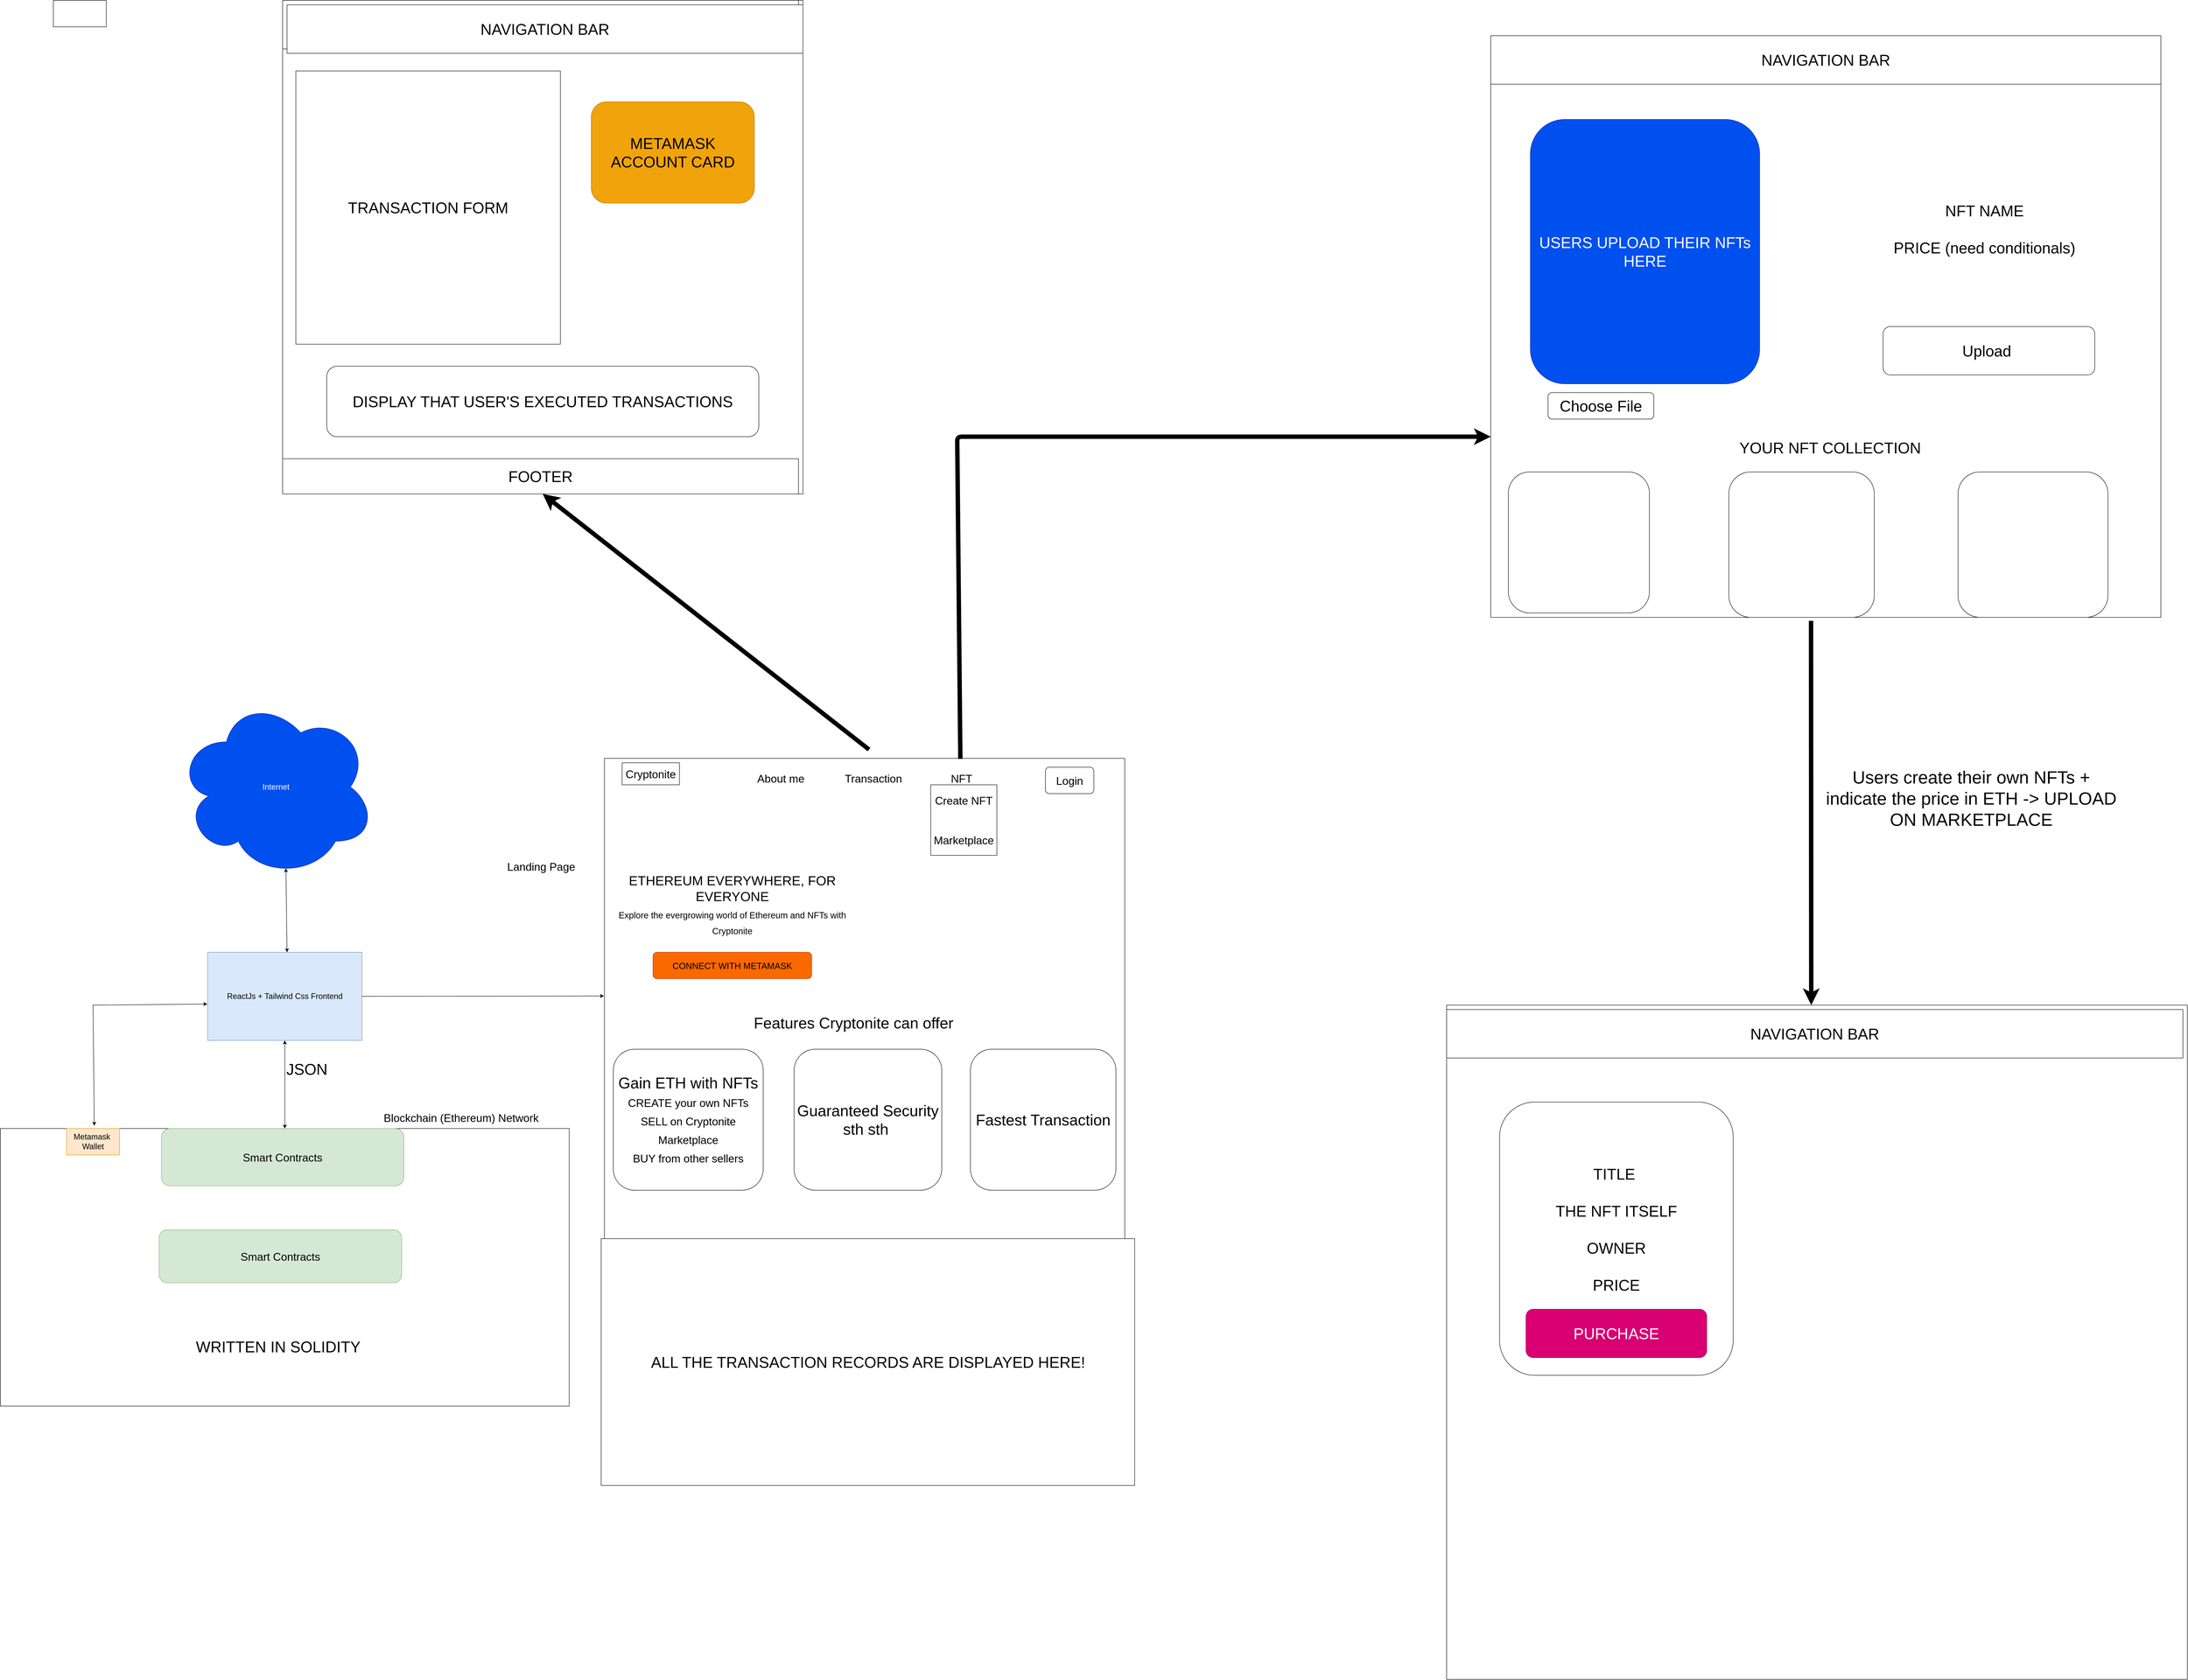 <mxfile>
    <diagram id="MVjbQcnWWn_KTb7CdMTa" name="Page-1">
        <mxGraphModel dx="364" dy="614" grid="1" gridSize="10" guides="1" tooltips="1" connect="1" arrows="1" fold="1" page="1" pageScale="1" pageWidth="19000" pageHeight="20000" math="0" shadow="0">
            <root>
                <mxCell id="0"/>
                <mxCell id="1" parent="0"/>
                <mxCell id="42" value="&lt;font style=&quot;font-size: 18px&quot;&gt;Internet&lt;/font&gt;" style="ellipse;shape=cloud;whiteSpace=wrap;html=1;fillColor=#0050ef;fontColor=#ffffff;strokeColor=#001DBC;" parent="1" vertex="1">
                    <mxGeometry x="6850" y="1870" width="450" height="410" as="geometry"/>
                </mxCell>
                <mxCell id="43" value="" style="endArrow=classic;startArrow=classic;html=1;rounded=0;fontSize=18;exitX=0.55;exitY=0.95;exitDx=0;exitDy=0;exitPerimeter=0;" parent="1" source="42" edge="1">
                    <mxGeometry width="50" height="50" relative="1" as="geometry">
                        <mxPoint x="7330" y="2240" as="sourcePoint"/>
                        <mxPoint x="7100" y="2450" as="targetPoint"/>
                    </mxGeometry>
                </mxCell>
                <mxCell id="44" value="&lt;font color=&quot;#000000&quot;&gt;ReactJs + Tailwind Css Frontend&lt;/font&gt;" style="rounded=0;whiteSpace=wrap;html=1;fontSize=18;fillColor=#dae8fc;strokeColor=#6c8ebf;" parent="1" vertex="1">
                    <mxGeometry x="6920" y="2450" width="350" height="200" as="geometry"/>
                </mxCell>
                <mxCell id="45" value="" style="endArrow=classic;startArrow=classic;html=1;rounded=0;fontSize=18;entryX=0.5;entryY=1;entryDx=0;entryDy=0;" parent="1" target="44" edge="1">
                    <mxGeometry width="50" height="50" relative="1" as="geometry">
                        <mxPoint x="7095" y="2850" as="sourcePoint"/>
                        <mxPoint x="7100" y="2470" as="targetPoint"/>
                    </mxGeometry>
                </mxCell>
                <mxCell id="46" value="" style="endArrow=classic;startArrow=classic;html=1;rounded=0;fontSize=18;entryX=-0.002;entryY=0.588;entryDx=0;entryDy=0;entryPerimeter=0;exitX=0.165;exitY=-0.01;exitDx=0;exitDy=0;exitPerimeter=0;" parent="1" source="47" target="44" edge="1">
                    <mxGeometry width="50" height="50" relative="1" as="geometry">
                        <mxPoint x="6660" y="2810" as="sourcePoint"/>
                        <mxPoint x="6690" y="2620" as="targetPoint"/>
                        <Array as="points">
                            <mxPoint x="6660" y="2570"/>
                        </Array>
                    </mxGeometry>
                </mxCell>
                <mxCell id="47" value="" style="rounded=0;whiteSpace=wrap;html=1;fontSize=18;" parent="1" vertex="1">
                    <mxGeometry x="6450" y="2850" width="1290" height="630" as="geometry"/>
                </mxCell>
                <mxCell id="48" value="&lt;font color=&quot;#000000&quot;&gt;Metamask&amp;nbsp;&lt;br&gt;Wallet&lt;/font&gt;" style="rounded=0;whiteSpace=wrap;html=1;fontSize=18;fillColor=#ffe6cc;strokeColor=#d79b00;" parent="1" vertex="1">
                    <mxGeometry x="6600" y="2850" width="120" height="60" as="geometry"/>
                </mxCell>
                <mxCell id="49" value="&lt;font style=&quot;font-size: 25px&quot;&gt;Blockchain (Ethereum) Network&lt;/font&gt;" style="text;html=1;strokeColor=none;fillColor=none;align=center;verticalAlign=middle;whiteSpace=wrap;rounded=0;fontSize=18;" parent="1" vertex="1">
                    <mxGeometry x="7250" y="2800" width="490" height="50" as="geometry"/>
                </mxCell>
                <mxCell id="50" value="&lt;font color=&quot;#000000&quot;&gt;Smart Contracts&lt;/font&gt;" style="rounded=1;whiteSpace=wrap;html=1;fontSize=25;fillColor=#d5e8d4;strokeColor=#82b366;" parent="1" vertex="1">
                    <mxGeometry x="6815" y="2850" width="550" height="130" as="geometry"/>
                </mxCell>
                <mxCell id="51" value="&lt;font color=&quot;#000000&quot;&gt;Smart Contracts&lt;/font&gt;" style="rounded=1;whiteSpace=wrap;html=1;fontSize=25;fillColor=#d5e8d4;strokeColor=#82b366;" parent="1" vertex="1">
                    <mxGeometry x="6810" y="3080" width="550" height="120" as="geometry"/>
                </mxCell>
                <mxCell id="52" value="" style="endArrow=classic;html=1;rounded=0;fontSize=25;exitX=1;exitY=0.5;exitDx=0;exitDy=0;entryX=-0.001;entryY=0.457;entryDx=0;entryDy=0;entryPerimeter=0;" parent="1" source="44" target="53" edge="1">
                    <mxGeometry width="50" height="50" relative="1" as="geometry">
                        <mxPoint x="7300" y="2580" as="sourcePoint"/>
                        <mxPoint x="7810" y="2350" as="targetPoint"/>
                    </mxGeometry>
                </mxCell>
                <mxCell id="53" value="" style="whiteSpace=wrap;html=1;aspect=fixed;fontSize=25;" parent="1" vertex="1">
                    <mxGeometry x="7820" y="2010" width="1180" height="1180" as="geometry"/>
                </mxCell>
                <mxCell id="54" value="Landing Page&amp;nbsp;" style="text;html=1;strokeColor=none;fillColor=none;align=center;verticalAlign=middle;whiteSpace=wrap;rounded=0;fontSize=25;" parent="1" vertex="1">
                    <mxGeometry x="7510" y="2240" width="340" height="30" as="geometry"/>
                </mxCell>
                <mxCell id="55" value="Cryptonite" style="rounded=0;whiteSpace=wrap;html=1;fontSize=25;" parent="1" vertex="1">
                    <mxGeometry x="7860" y="2020" width="130" height="50" as="geometry"/>
                </mxCell>
                <mxCell id="56" value="About me" style="text;html=1;strokeColor=none;fillColor=none;align=center;verticalAlign=middle;whiteSpace=wrap;rounded=0;fontSize=25;" parent="1" vertex="1">
                    <mxGeometry x="8160" y="2030" width="120" height="50" as="geometry"/>
                </mxCell>
                <mxCell id="57" value="Transaction" style="text;html=1;strokeColor=none;fillColor=none;align=center;verticalAlign=middle;whiteSpace=wrap;rounded=0;fontSize=25;" parent="1" vertex="1">
                    <mxGeometry x="8360" y="2030" width="140" height="50" as="geometry"/>
                </mxCell>
                <mxCell id="58" value="NFT" style="text;html=1;strokeColor=none;fillColor=none;align=center;verticalAlign=middle;whiteSpace=wrap;rounded=0;fontSize=25;" parent="1" vertex="1">
                    <mxGeometry x="8560" y="2030" width="140" height="50" as="geometry"/>
                </mxCell>
                <mxCell id="59" value="Login" style="rounded=1;whiteSpace=wrap;html=1;fontSize=25;" parent="1" vertex="1">
                    <mxGeometry x="8820" y="2030" width="110" height="60" as="geometry"/>
                </mxCell>
                <mxCell id="60" value="Create NFT&lt;br&gt;&amp;nbsp;&lt;br&gt;&lt;br&gt;Marketplace" style="rounded=0;whiteSpace=wrap;html=1;fontSize=25;" parent="1" vertex="1">
                    <mxGeometry x="8560" y="2070" width="150" height="160" as="geometry"/>
                </mxCell>
                <mxCell id="61" value="&lt;span style=&quot;font-size: 30px&quot;&gt;ETHEREUM EVERYWHERE, FOR EVERYONE&lt;br&gt;&lt;/span&gt;" style="text;html=1;strokeColor=none;fillColor=none;align=center;verticalAlign=middle;whiteSpace=wrap;rounded=0;" parent="1" vertex="1">
                    <mxGeometry x="7860" y="2130" width="500" height="350" as="geometry"/>
                </mxCell>
                <mxCell id="62" value="&lt;font style=&quot;font-size: 20px&quot;&gt;Explore the evergrowing world of Ethereum and NFTs with Cryptonite&lt;/font&gt;" style="text;html=1;strokeColor=none;fillColor=none;align=center;verticalAlign=middle;whiteSpace=wrap;rounded=0;fontSize=30;" parent="1" vertex="1">
                    <mxGeometry x="7835" y="2340" width="550" height="80" as="geometry"/>
                </mxCell>
                <mxCell id="63" value="CONNECT WITH METAMASK" style="rounded=1;whiteSpace=wrap;html=1;fontSize=20;fillColor=#fa6800;fontColor=#000000;strokeColor=#C73500;" parent="1" vertex="1">
                    <mxGeometry x="7930" y="2450" width="360" height="60" as="geometry"/>
                </mxCell>
                <mxCell id="64" value="&lt;span style=&quot;font-size: 35px&quot;&gt;Features Cryptonite can offer&lt;/span&gt;" style="text;html=1;strokeColor=none;fillColor=none;align=center;verticalAlign=middle;whiteSpace=wrap;rounded=0;fontSize=20;" parent="1" vertex="1">
                    <mxGeometry x="8060" y="2550" width="650" height="120" as="geometry"/>
                </mxCell>
                <mxCell id="65" value="Gain ETH with NFTs&lt;br style=&quot;font-size: 25px&quot;&gt;&lt;span style=&quot;font-size: 25px&quot;&gt;CREATE your own NFTs&lt;br&gt;&lt;/span&gt;&lt;font style=&quot;font-size: 25px&quot;&gt;SELL on Cryptonite Marketplace&lt;br&gt;&lt;/font&gt;&lt;font style=&quot;font-size: 25px&quot;&gt;BUY from other sellers&lt;/font&gt;" style="rounded=1;whiteSpace=wrap;html=1;fontSize=35;" parent="1" vertex="1">
                    <mxGeometry x="7840" y="2670" width="340" height="320" as="geometry"/>
                </mxCell>
                <mxCell id="66" value="&lt;span style=&quot;font-size: 35px&quot;&gt;Guaranteed Security&lt;br&gt;sth sth&amp;nbsp;&lt;/span&gt;" style="rounded=1;whiteSpace=wrap;html=1;fontSize=25;" parent="1" vertex="1">
                    <mxGeometry x="8250" y="2670" width="335" height="320" as="geometry"/>
                </mxCell>
                <mxCell id="67" value="Fastest Transaction" style="rounded=1;whiteSpace=wrap;html=1;fontSize=35;" parent="1" vertex="1">
                    <mxGeometry x="8650" y="2670" width="330" height="320" as="geometry"/>
                </mxCell>
                <mxCell id="68" value="ALL THE TRANSACTION RECORDS ARE DISPLAYED HERE!" style="rounded=0;whiteSpace=wrap;html=1;fontSize=35;" parent="1" vertex="1">
                    <mxGeometry x="7812.5" y="3100" width="1210" height="560" as="geometry"/>
                </mxCell>
                <mxCell id="69" value="JSON&amp;nbsp;" style="text;html=1;strokeColor=none;fillColor=none;align=center;verticalAlign=middle;whiteSpace=wrap;rounded=0;fontSize=35;" parent="1" vertex="1">
                    <mxGeometry x="7120" y="2700" width="60" height="30" as="geometry"/>
                </mxCell>
                <mxCell id="70" value="WRITTEN IN SOLIDITY" style="text;html=1;strokeColor=none;fillColor=none;align=center;verticalAlign=middle;whiteSpace=wrap;rounded=0;fontSize=35;" parent="1" vertex="1">
                    <mxGeometry x="6890" y="3290" width="380" height="110" as="geometry"/>
                </mxCell>
                <mxCell id="71" value="" style="rounded=0;whiteSpace=wrap;html=1;fontSize=35;" parent="1" vertex="1">
                    <mxGeometry x="7090" y="290" width="1180" height="1120" as="geometry"/>
                </mxCell>
                <mxCell id="72" value="NAVIGATION BAR" style="rounded=0;whiteSpace=wrap;html=1;fontSize=35;" parent="1" vertex="1">
                    <mxGeometry x="7090" y="290" width="1170" height="110" as="geometry"/>
                </mxCell>
                <mxCell id="74" value="METAMASK ACCOUNT CARD" style="rounded=1;whiteSpace=wrap;html=1;fontSize=35;fillColor=#f0a30a;fontColor=#000000;strokeColor=#BD7000;" parent="1" vertex="1">
                    <mxGeometry x="7790" y="520" width="370" height="230" as="geometry"/>
                </mxCell>
                <mxCell id="75" value="" style="endArrow=classic;html=1;fontSize=35;entryX=0.5;entryY=1;entryDx=0;entryDy=0;strokeWidth=10;" parent="1" target="71" edge="1">
                    <mxGeometry width="50" height="50" relative="1" as="geometry">
                        <mxPoint x="8420" y="1990" as="sourcePoint"/>
                        <mxPoint x="7960" y="1330" as="targetPoint"/>
                    </mxGeometry>
                </mxCell>
                <mxCell id="78" value="TRANSACTION FORM" style="rounded=0;whiteSpace=wrap;html=1;fontSize=35;" parent="1" vertex="1">
                    <mxGeometry x="7120" y="450" width="600" height="620" as="geometry"/>
                </mxCell>
                <mxCell id="79" value="FOOTER" style="rounded=0;whiteSpace=wrap;html=1;fontSize=35;" parent="1" vertex="1">
                    <mxGeometry x="7090" y="1330" width="1170" height="80" as="geometry"/>
                </mxCell>
                <mxCell id="80" value="DISPLAY THAT USER'S EXECUTED TRANSACTIONS" style="rounded=1;whiteSpace=wrap;html=1;fontSize=35;" parent="1" vertex="1">
                    <mxGeometry x="7190" y="1120" width="980" height="160" as="geometry"/>
                </mxCell>
                <mxCell id="81" value="" style="endArrow=classic;html=1;fontSize=35;strokeWidth=10;exitX=0.684;exitY=0.001;exitDx=0;exitDy=0;exitPerimeter=0;" parent="1" source="53" edge="1">
                    <mxGeometry width="50" height="50" relative="1" as="geometry">
                        <mxPoint x="9110" y="1380" as="sourcePoint"/>
                        <mxPoint x="9830" y="1280" as="targetPoint"/>
                        <Array as="points">
                            <mxPoint x="8620" y="1280"/>
                        </Array>
                    </mxGeometry>
                </mxCell>
                <mxCell id="83" value="" style="rounded=0;whiteSpace=wrap;html=1;" parent="1" vertex="1">
                    <mxGeometry x="9830" y="370" width="1520" height="1320" as="geometry"/>
                </mxCell>
                <mxCell id="84" value="&lt;font style=&quot;font-size: 35px&quot;&gt;USERS UPLOAD THEIR NFTs HERE&lt;/font&gt;" style="rounded=1;whiteSpace=wrap;html=1;fillColor=#0050ef;fontColor=#ffffff;strokeColor=#001DBC;" parent="1" vertex="1">
                    <mxGeometry x="9920" y="560" width="520" height="600" as="geometry"/>
                </mxCell>
                <mxCell id="85" value="&lt;font style=&quot;font-size: 40px&quot;&gt;Users create their own NFTs + indicate the price in ETH -&amp;gt; UPLOAD ON MARKETPLACE&lt;/font&gt;" style="text;html=1;strokeColor=none;fillColor=none;align=center;verticalAlign=middle;whiteSpace=wrap;rounded=0;" parent="1" vertex="1">
                    <mxGeometry x="10580" y="2040" width="680" height="120" as="geometry"/>
                </mxCell>
                <mxCell id="86" value="" style="endArrow=classic;html=1;fontSize=40;exitX=0.478;exitY=1.006;exitDx=0;exitDy=0;exitPerimeter=0;strokeWidth=10;" parent="1" source="83" edge="1">
                    <mxGeometry width="50" height="50" relative="1" as="geometry">
                        <mxPoint x="10360" y="1930" as="sourcePoint"/>
                        <mxPoint x="10557" y="2570" as="targetPoint"/>
                    </mxGeometry>
                </mxCell>
                <mxCell id="87" value="NAVIGATION BAR" style="rounded=0;whiteSpace=wrap;html=1;fontSize=35;" parent="1" vertex="1">
                    <mxGeometry x="7100" y="300" width="1170" height="110" as="geometry"/>
                </mxCell>
                <mxCell id="88" value="NAVIGATION BAR" style="rounded=0;whiteSpace=wrap;html=1;fontSize=35;" parent="1" vertex="1">
                    <mxGeometry x="9830" y="370" width="1520" height="110" as="geometry"/>
                </mxCell>
                <mxCell id="89" value="NFT NAME&lt;br&gt;&lt;br&gt;PRICE (need conditionals)&lt;br&gt;&lt;br&gt;" style="text;html=1;strokeColor=none;fillColor=none;align=center;verticalAlign=middle;whiteSpace=wrap;rounded=0;fontSize=35;" parent="1" vertex="1">
                    <mxGeometry x="10710" y="570" width="480" height="520" as="geometry"/>
                </mxCell>
                <mxCell id="90" value="Choose File" style="rounded=1;whiteSpace=wrap;html=1;fontSize=35;" parent="1" vertex="1">
                    <mxGeometry x="9960" y="1180" width="240" height="60" as="geometry"/>
                </mxCell>
                <mxCell id="91" value="Upload&amp;nbsp;" style="rounded=1;whiteSpace=wrap;html=1;fontSize=35;" parent="1" vertex="1">
                    <mxGeometry x="10720" y="1030" width="480" height="110" as="geometry"/>
                </mxCell>
                <mxCell id="92" value="" style="rounded=1;whiteSpace=wrap;html=1;fontSize=35;" parent="1" vertex="1">
                    <mxGeometry x="9870" y="1360" width="320" height="320" as="geometry"/>
                </mxCell>
                <mxCell id="93" value="" style="rounded=1;whiteSpace=wrap;html=1;fontSize=35;" parent="1" vertex="1">
                    <mxGeometry x="10370" y="1360" width="330" height="330" as="geometry"/>
                </mxCell>
                <mxCell id="94" value="" style="rounded=1;whiteSpace=wrap;html=1;fontSize=35;" parent="1" vertex="1">
                    <mxGeometry x="10890" y="1360" width="340" height="330" as="geometry"/>
                </mxCell>
                <mxCell id="95" value="YOUR NFT COLLECTION" style="text;html=1;strokeColor=none;fillColor=none;align=center;verticalAlign=middle;whiteSpace=wrap;rounded=0;fontSize=35;" parent="1" vertex="1">
                    <mxGeometry x="10310" y="1260" width="580" height="90" as="geometry"/>
                </mxCell>
                <mxCell id="96" value="" style="rounded=0;whiteSpace=wrap;html=1;fontSize=35;" parent="1" vertex="1">
                    <mxGeometry x="9730" y="2570" width="1680" height="1530" as="geometry"/>
                </mxCell>
                <mxCell id="97" value="NAVIGATION BAR" style="rounded=0;whiteSpace=wrap;html=1;fontSize=35;" parent="1" vertex="1">
                    <mxGeometry x="9730" y="2580" width="1670" height="110" as="geometry"/>
                </mxCell>
                <mxCell id="98" value="TITLE&amp;nbsp;&lt;br&gt;&lt;br&gt;THE NFT ITSELF&lt;br&gt;&lt;br&gt;OWNER&lt;br&gt;&lt;br&gt;PRICE&lt;br&gt;&lt;br&gt;" style="rounded=1;whiteSpace=wrap;html=1;fontSize=35;" parent="1" vertex="1">
                    <mxGeometry x="9850" y="2790" width="530" height="620" as="geometry"/>
                </mxCell>
                <mxCell id="99" value="PURCHASE" style="rounded=1;whiteSpace=wrap;html=1;fontSize=35;fillColor=#d80073;fontColor=#ffffff;strokeColor=#A50040;" parent="1" vertex="1">
                    <mxGeometry x="9910" y="3260" width="410" height="110" as="geometry"/>
                </mxCell>
                <mxCell id="100" value="" style="whiteSpace=wrap;html=1;" vertex="1" parent="1">
                    <mxGeometry x="6570" y="290" width="120" height="60" as="geometry"/>
                </mxCell>
            </root>
        </mxGraphModel>
    </diagram>
</mxfile>